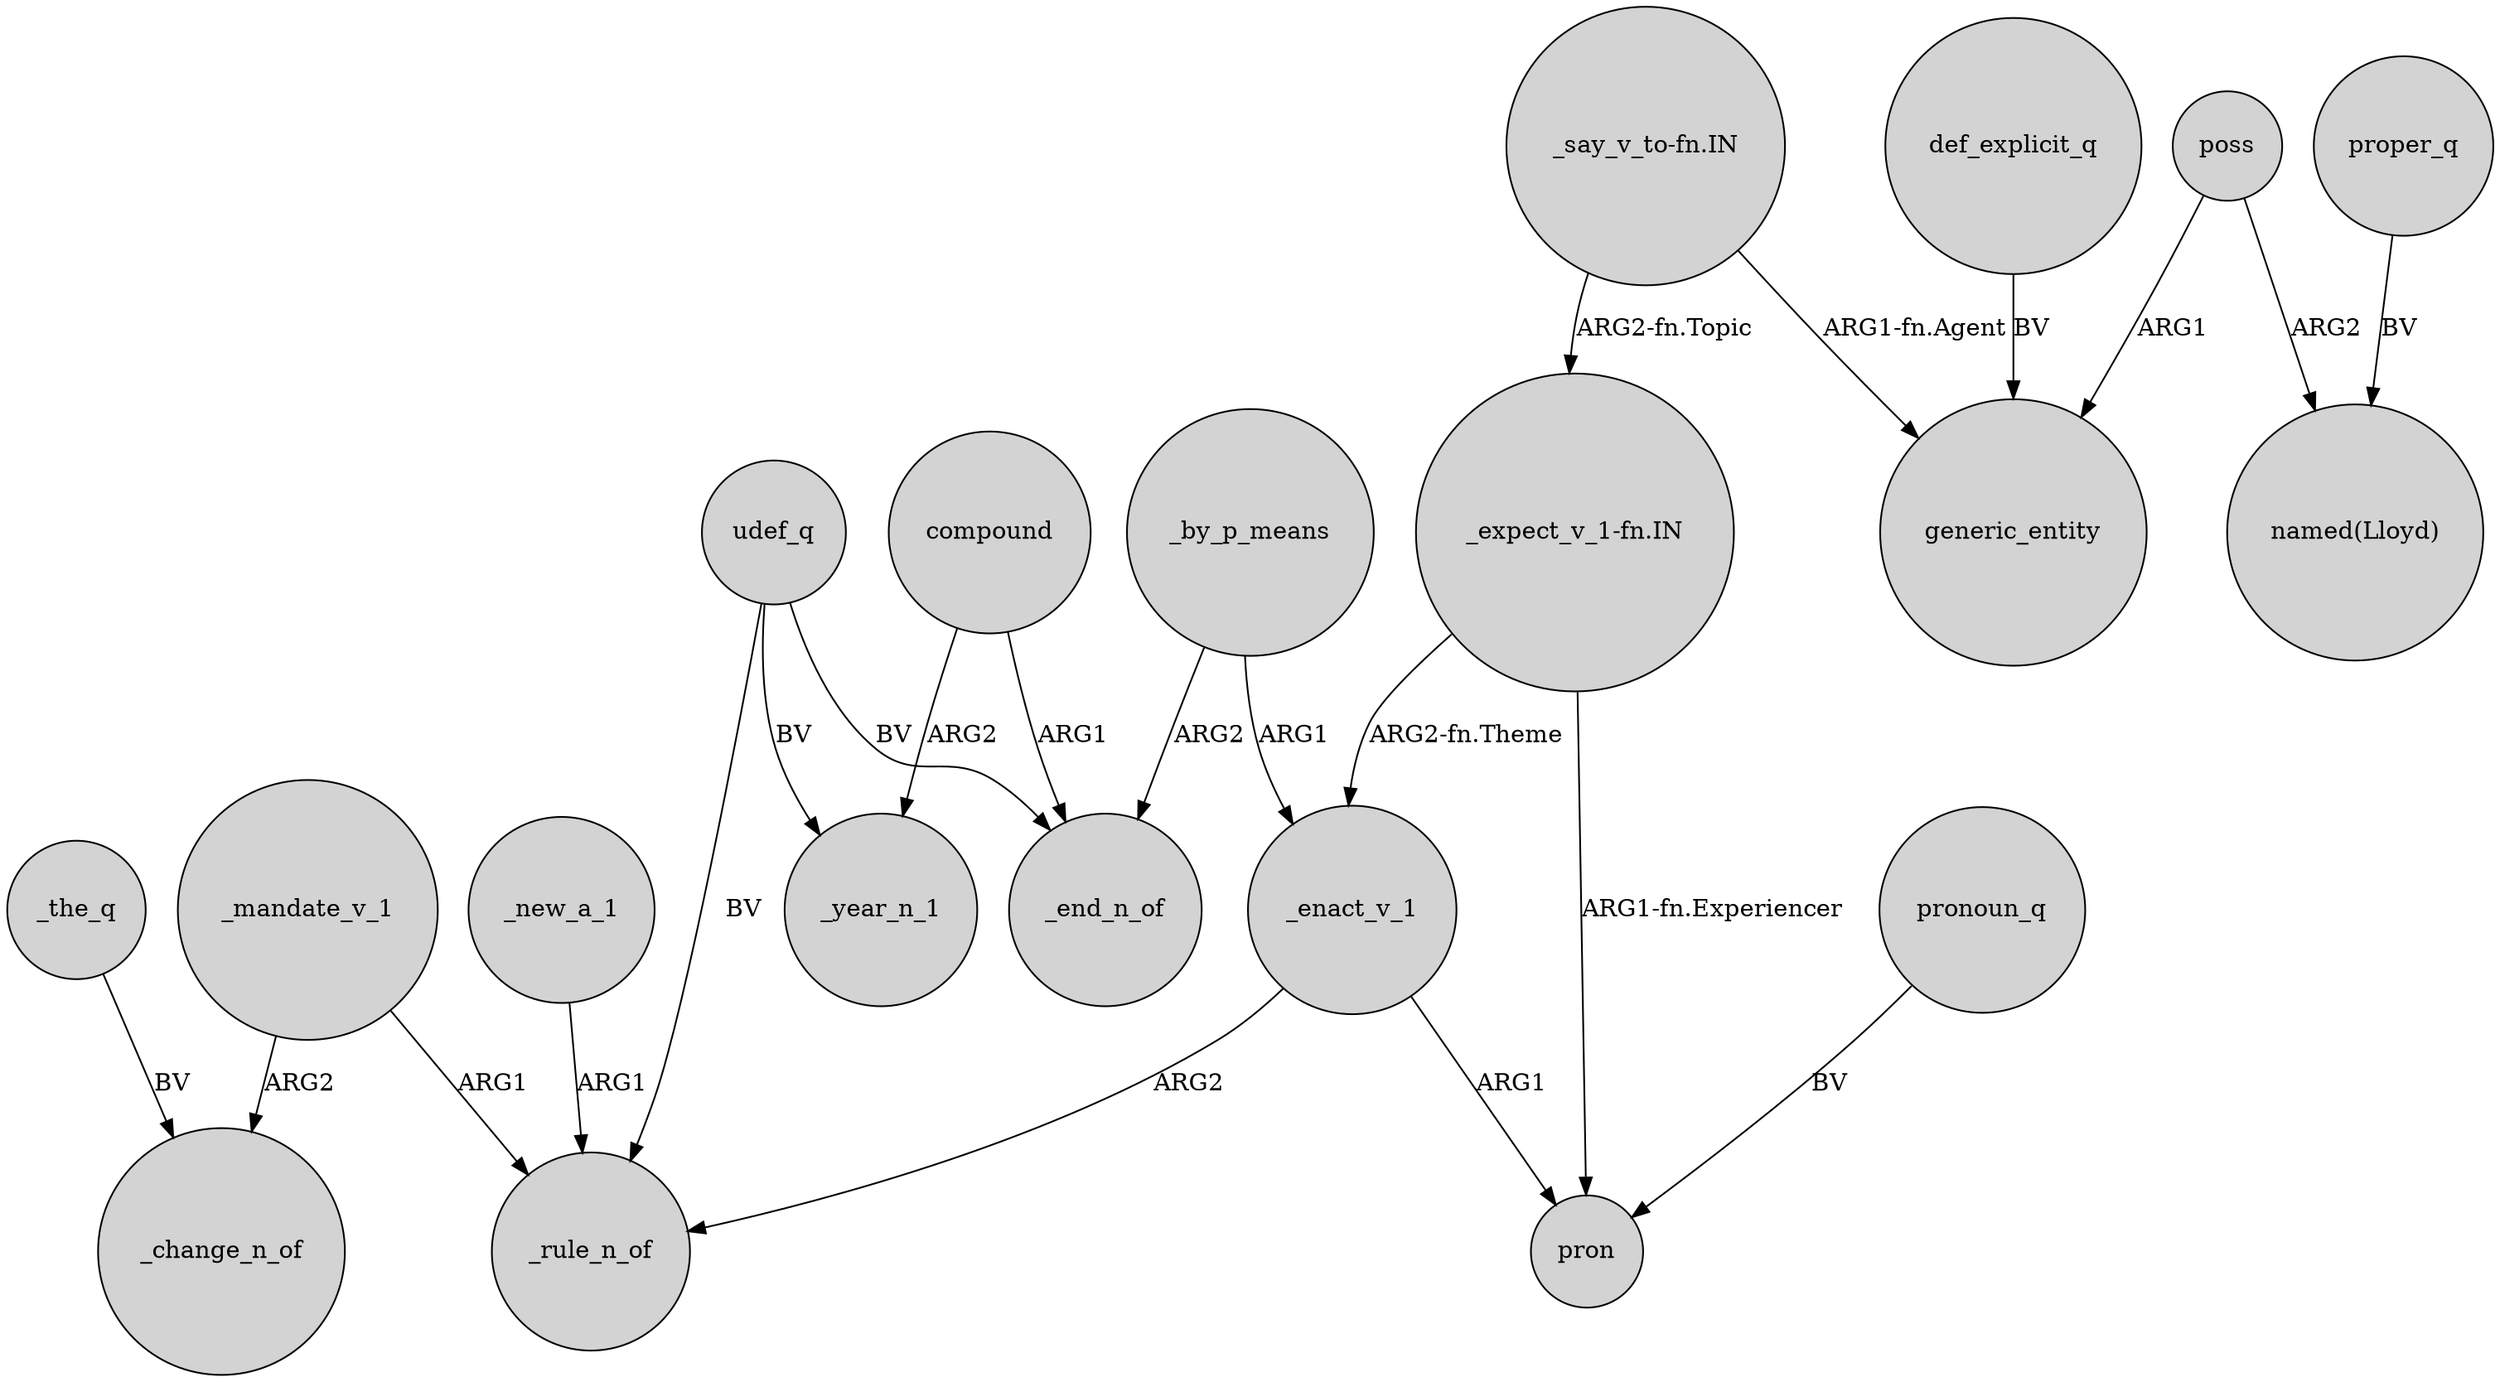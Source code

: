 digraph {
	node [shape=circle style=filled]
	udef_q -> _rule_n_of [label=BV]
	_mandate_v_1 -> _change_n_of [label=ARG2]
	poss -> generic_entity [label=ARG1]
	"_say_v_to-fn.IN" -> generic_entity [label="ARG1-fn.Agent"]
	_by_p_means -> _end_n_of [label=ARG2]
	udef_q -> _end_n_of [label=BV]
	def_explicit_q -> generic_entity [label=BV]
	_enact_v_1 -> _rule_n_of [label=ARG2]
	proper_q -> "named(Lloyd)" [label=BV]
	"_expect_v_1-fn.IN" -> _enact_v_1 [label="ARG2-fn.Theme"]
	pronoun_q -> pron [label=BV]
	poss -> "named(Lloyd)" [label=ARG2]
	_enact_v_1 -> pron [label=ARG1]
	_by_p_means -> _enact_v_1 [label=ARG1]
	"_expect_v_1-fn.IN" -> pron [label="ARG1-fn.Experiencer"]
	_mandate_v_1 -> _rule_n_of [label=ARG1]
	_the_q -> _change_n_of [label=BV]
	udef_q -> _year_n_1 [label=BV]
	"_say_v_to-fn.IN" -> "_expect_v_1-fn.IN" [label="ARG2-fn.Topic"]
	compound -> _end_n_of [label=ARG1]
	compound -> _year_n_1 [label=ARG2]
	_new_a_1 -> _rule_n_of [label=ARG1]
}

